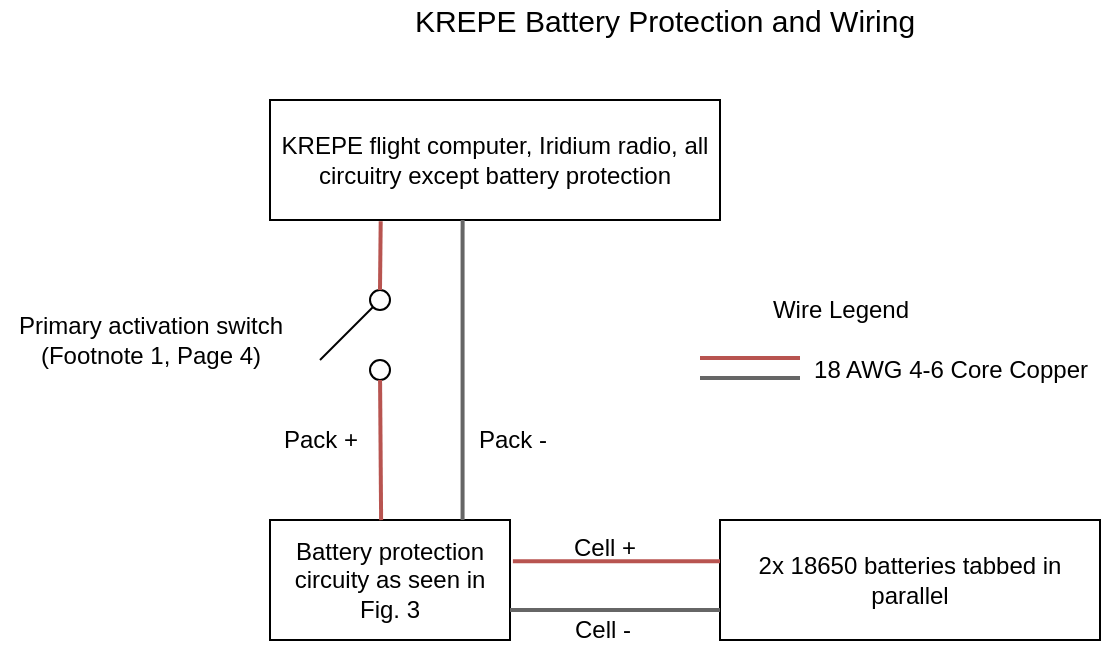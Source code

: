 <mxfile version="13.3.4" type="device"><diagram id="BTJkaVfzhsUbHGsM2eKE" name="Page-1"><mxGraphModel dx="771" dy="438" grid="1" gridSize="10" guides="1" tooltips="1" connect="1" arrows="1" fold="1" page="1" pageScale="1" pageWidth="850" pageHeight="1100" math="0" shadow="0"><root><mxCell id="0"/><mxCell id="1" parent="0"/><mxCell id="iXwFISsNoJBbpRE_qi9X-1" value="&lt;div&gt;2x 18650 batteries tabbed in parallel&lt;/div&gt;" style="rounded=0;whiteSpace=wrap;html=1;" vertex="1" parent="1"><mxGeometry x="570" y="300" width="190" height="60" as="geometry"/></mxCell><mxCell id="iXwFISsNoJBbpRE_qi9X-2" value="Battery protection circuity as seen in Fig. 3" style="rounded=0;whiteSpace=wrap;html=1;" vertex="1" parent="1"><mxGeometry x="345" y="300" width="120" height="60" as="geometry"/></mxCell><mxCell id="iXwFISsNoJBbpRE_qi9X-3" value="" style="endArrow=none;startArrow=none;html=1;exitX=1.012;exitY=0.344;exitDx=0;exitDy=0;exitPerimeter=0;entryX=0;entryY=0.344;entryDx=0;entryDy=0;entryPerimeter=0;fillColor=#f8cecc;strokeColor=#b85450;startFill=0;endFill=0;strokeWidth=2;" edge="1" parent="1" source="iXwFISsNoJBbpRE_qi9X-2" target="iXwFISsNoJBbpRE_qi9X-1"><mxGeometry width="50" height="50" relative="1" as="geometry"><mxPoint x="460" y="400" as="sourcePoint"/><mxPoint x="510" y="350" as="targetPoint"/></mxGeometry></mxCell><mxCell id="iXwFISsNoJBbpRE_qi9X-4" value="" style="endArrow=none;startArrow=none;html=1;entryX=0;entryY=0.75;entryDx=0;entryDy=0;exitX=1;exitY=0.75;exitDx=0;exitDy=0;startFill=0;endFill=0;fillColor=#f5f5f5;strokeColor=#666666;endSize=6;strokeWidth=2;" edge="1" parent="1" source="iXwFISsNoJBbpRE_qi9X-2" target="iXwFISsNoJBbpRE_qi9X-1"><mxGeometry width="50" height="50" relative="1" as="geometry"><mxPoint x="470" y="340" as="sourcePoint"/><mxPoint x="570" y="340.0" as="targetPoint"/></mxGeometry></mxCell><mxCell id="iXwFISsNoJBbpRE_qi9X-5" value="" style="endArrow=none;startArrow=none;html=1;exitX=1.012;exitY=0.344;exitDx=0;exitDy=0;exitPerimeter=0;fillColor=#f8cecc;strokeColor=#b85450;startFill=0;endFill=0;strokeWidth=2;" edge="1" parent="1"><mxGeometry width="50" height="50" relative="1" as="geometry"><mxPoint x="560" y="219" as="sourcePoint"/><mxPoint x="610" y="219" as="targetPoint"/></mxGeometry></mxCell><mxCell id="iXwFISsNoJBbpRE_qi9X-6" value="18 AWG 4-6 Core Copper" style="text;html=1;align=center;verticalAlign=middle;resizable=0;points=[];autosize=1;" vertex="1" parent="1"><mxGeometry x="610" y="215" width="150" height="20" as="geometry"/></mxCell><mxCell id="iXwFISsNoJBbpRE_qi9X-7" value="Cell +" style="text;html=1;align=center;verticalAlign=middle;resizable=0;points=[];autosize=1;" vertex="1" parent="1"><mxGeometry x="487" y="304" width="50" height="20" as="geometry"/></mxCell><mxCell id="iXwFISsNoJBbpRE_qi9X-8" value="Wire Legend" style="text;html=1;align=center;verticalAlign=middle;resizable=0;points=[];autosize=1;" vertex="1" parent="1"><mxGeometry x="590" y="185" width="80" height="20" as="geometry"/></mxCell><mxCell id="iXwFISsNoJBbpRE_qi9X-9" value="Cell -" style="text;html=1;align=center;verticalAlign=middle;resizable=0;points=[];autosize=1;" vertex="1" parent="1"><mxGeometry x="491" y="345" width="40" height="20" as="geometry"/></mxCell><mxCell id="iXwFISsNoJBbpRE_qi9X-10" value="" style="endArrow=none;startArrow=none;html=1;exitX=1.012;exitY=0.344;exitDx=0;exitDy=0;exitPerimeter=0;fillColor=#f5f5f5;strokeColor=#666666;startFill=0;endFill=0;strokeWidth=2;" edge="1" parent="1"><mxGeometry width="50" height="50" relative="1" as="geometry"><mxPoint x="560" y="229" as="sourcePoint"/><mxPoint x="610" y="229" as="targetPoint"/></mxGeometry></mxCell><mxCell id="iXwFISsNoJBbpRE_qi9X-11" value="KREPE flight computer, Iridium radio, all circuitry except battery protection" style="rounded=0;whiteSpace=wrap;html=1;" vertex="1" parent="1"><mxGeometry x="345" y="90" width="225" height="60" as="geometry"/></mxCell><mxCell id="iXwFISsNoJBbpRE_qi9X-13" value="" style="endArrow=none;html=1;strokeWidth=2;entryX=0.428;entryY=1;entryDx=0;entryDy=0;exitX=0.469;exitY=0;exitDx=0;exitDy=0;exitPerimeter=0;fillColor=#f5f5f5;strokeColor=#666666;entryPerimeter=0;" edge="1" parent="1" target="iXwFISsNoJBbpRE_qi9X-11"><mxGeometry width="50" height="50" relative="1" as="geometry"><mxPoint x="441.28" y="300" as="sourcePoint"/><mxPoint x="441.25" y="160" as="targetPoint"/></mxGeometry></mxCell><mxCell id="iXwFISsNoJBbpRE_qi9X-14" value="Pack +" style="text;html=1;align=center;verticalAlign=middle;resizable=0;points=[];autosize=1;" vertex="1" parent="1"><mxGeometry x="345" y="250" width="50" height="20" as="geometry"/></mxCell><mxCell id="iXwFISsNoJBbpRE_qi9X-15" value="Pack -" style="text;html=1;align=center;verticalAlign=middle;resizable=0;points=[];autosize=1;" vertex="1" parent="1"><mxGeometry x="441" y="250" width="50" height="20" as="geometry"/></mxCell><mxCell id="iXwFISsNoJBbpRE_qi9X-16" value="" style="endArrow=none;html=1;strokeWidth=1;exitX=0.469;exitY=0;exitDx=0;exitDy=0;exitPerimeter=0;fillColor=#f8cecc;strokeColor=#b85450;" edge="1" parent="1" source="iXwFISsNoJBbpRE_qi9X-17"><mxGeometry width="50" height="50" relative="1" as="geometry"><mxPoint x="401.28" y="300" as="sourcePoint"/><mxPoint x="401" y="230" as="targetPoint"/></mxGeometry></mxCell><mxCell id="iXwFISsNoJBbpRE_qi9X-17" value="" style="ellipse;whiteSpace=wrap;html=1;" vertex="1" parent="1"><mxGeometry x="395" y="220" width="10" height="10" as="geometry"/></mxCell><mxCell id="iXwFISsNoJBbpRE_qi9X-18" value="" style="endArrow=none;html=1;strokeWidth=2;exitX=0.463;exitY=0.001;exitDx=0;exitDy=0;exitPerimeter=0;fillColor=#f8cecc;strokeColor=#b85450;" edge="1" parent="1" source="iXwFISsNoJBbpRE_qi9X-2" target="iXwFISsNoJBbpRE_qi9X-17"><mxGeometry width="50" height="50" relative="1" as="geometry"><mxPoint x="401.28" y="300" as="sourcePoint"/><mxPoint x="401" y="230" as="targetPoint"/></mxGeometry></mxCell><mxCell id="iXwFISsNoJBbpRE_qi9X-20" value="" style="endArrow=none;html=1;strokeWidth=1;" edge="1" parent="1"><mxGeometry width="50" height="50" relative="1" as="geometry"><mxPoint x="370" y="220" as="sourcePoint"/><mxPoint x="400" y="190" as="targetPoint"/></mxGeometry></mxCell><mxCell id="iXwFISsNoJBbpRE_qi9X-21" value="" style="ellipse;whiteSpace=wrap;html=1;" vertex="1" parent="1"><mxGeometry x="395" y="185" width="10" height="10" as="geometry"/></mxCell><mxCell id="iXwFISsNoJBbpRE_qi9X-22" value="&lt;div&gt;Primary activation switch&lt;/div&gt;&lt;div&gt;(Footnote 1, Page 4)&lt;br&gt;&lt;/div&gt;" style="text;html=1;align=center;verticalAlign=middle;resizable=0;points=[];autosize=1;" vertex="1" parent="1"><mxGeometry x="210" y="195" width="150" height="30" as="geometry"/></mxCell><mxCell id="iXwFISsNoJBbpRE_qi9X-23" value="" style="endArrow=none;html=1;strokeWidth=2;fillColor=#f8cecc;strokeColor=#b85450;exitX=0.5;exitY=0;exitDx=0;exitDy=0;entryX=0.246;entryY=1.011;entryDx=0;entryDy=0;entryPerimeter=0;" edge="1" parent="1" source="iXwFISsNoJBbpRE_qi9X-21" target="iXwFISsNoJBbpRE_qi9X-11"><mxGeometry width="50" height="50" relative="1" as="geometry"><mxPoint x="399" y="190" as="sourcePoint"/><mxPoint x="399.396" y="149.999" as="targetPoint"/></mxGeometry></mxCell><mxCell id="iXwFISsNoJBbpRE_qi9X-25" value="KREPE Battery Protection and Wiring" style="text;html=1;strokeColor=none;fillColor=none;align=center;verticalAlign=middle;whiteSpace=wrap;rounded=0;fontSize=15;" vertex="1" parent="1"><mxGeometry x="380" y="40" width="325" height="20" as="geometry"/></mxCell></root></mxGraphModel></diagram></mxfile>